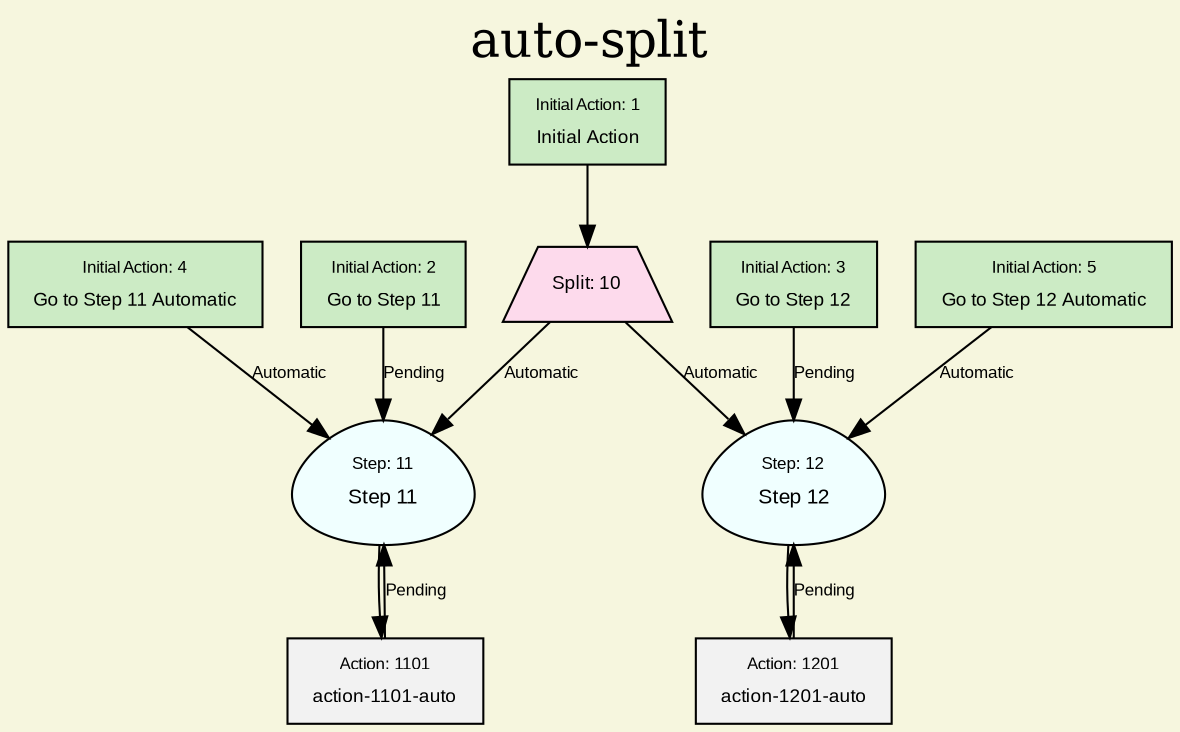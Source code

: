 
digraph abstract {

graph [ landscape="false" labeljust="center" labelloc="top" fontsize=24 bgcolor="#f6f6DE" label="auto-split"]
node [ color="black" fillcolor="#f0ffff" fontcolor="black" style="filled" fontname="Arial" fontsize=10 shape=egg]
edge [ fontname="Arial" fontsize=8 arrowtype="normal"]

InitialAction1 [label=<<table border='0'><tr><td><font point-size='8.0'>Initial Action: 1</font></td></tr><tr><td>Initial Action</td></tr></table>>
   shape=box
   fontsize=9
   fillcolor="#ccebc5"]

InitialAction2 [label=<<table border='0'><tr><td><font point-size='8.0'>Initial Action: 2</font></td></tr><tr><td>Go to Step 11</td></tr></table>>
   shape=box
   fontsize=9
   fillcolor="#ccebc5"]

InitialAction3 [label=<<table border='0'><tr><td><font point-size='8.0'>Initial Action: 3</font></td></tr><tr><td>Go to Step 12</td></tr></table>>
   shape=box
   fontsize=9
   fillcolor="#ccebc5"]

InitialAction4 [label=<<table border='0'><tr><td><font point-size='8.0'>Initial Action: 4</font></td></tr><tr><td>Go to Step 11 Automatic</td></tr></table>>
   shape=box
   fontsize=9
   fillcolor="#ccebc5"]

InitialAction5 [label=<<table border='0'><tr><td><font point-size='8.0'>Initial Action: 5</font></td></tr><tr><td>Go to Step 12 Automatic</td></tr></table>>
   shape=box
   fontsize=9
   fillcolor="#ccebc5"]


Step11 [label=<<table border='0'><tr><td><font point-size='8.0'>Step: 11</font></td></tr><tr><td>Step 11</td></tr></table>>]

Action1101 [label=<<table border='0'><tr><td><font point-size='8.0'>Action: 1101</font></td></tr><tr><td>action-1101-auto</td></tr></table>>
   shape=box
   fontsize=9
   fillcolor="#f2f2f2"]


Step12 [label=<<table border='0'><tr><td><font point-size='8.0'>Step: 12</font></td></tr><tr><td>Step 12</td></tr></table>>]

Action1201 [label=<<table border='0'><tr><td><font point-size='8.0'>Action: 1201</font></td></tr><tr><td>action-1201-auto</td></tr></table>>
   shape=box
   fontsize=9
   fillcolor="#f2f2f2"]



Split10 [label="Split: 10"
   shape=trapezium
   fontsize=9
   fillcolor="#fddaec"]

InitialAction1->Split10

InitialAction2->Step11 [label="Pending"]

InitialAction3->Step12 [label="Pending"]

InitialAction4->Step11 [label="Automatic"]

InitialAction5->Step12 [label="Automatic"]

Step11->Action1101
Action1101->Step11 [label="Pending"]

Step12->Action1201
Action1201->Step12 [label="Pending"]

Split10->Step11 [label="Automatic"]
Split10->Step12 [label="Automatic"]

}

